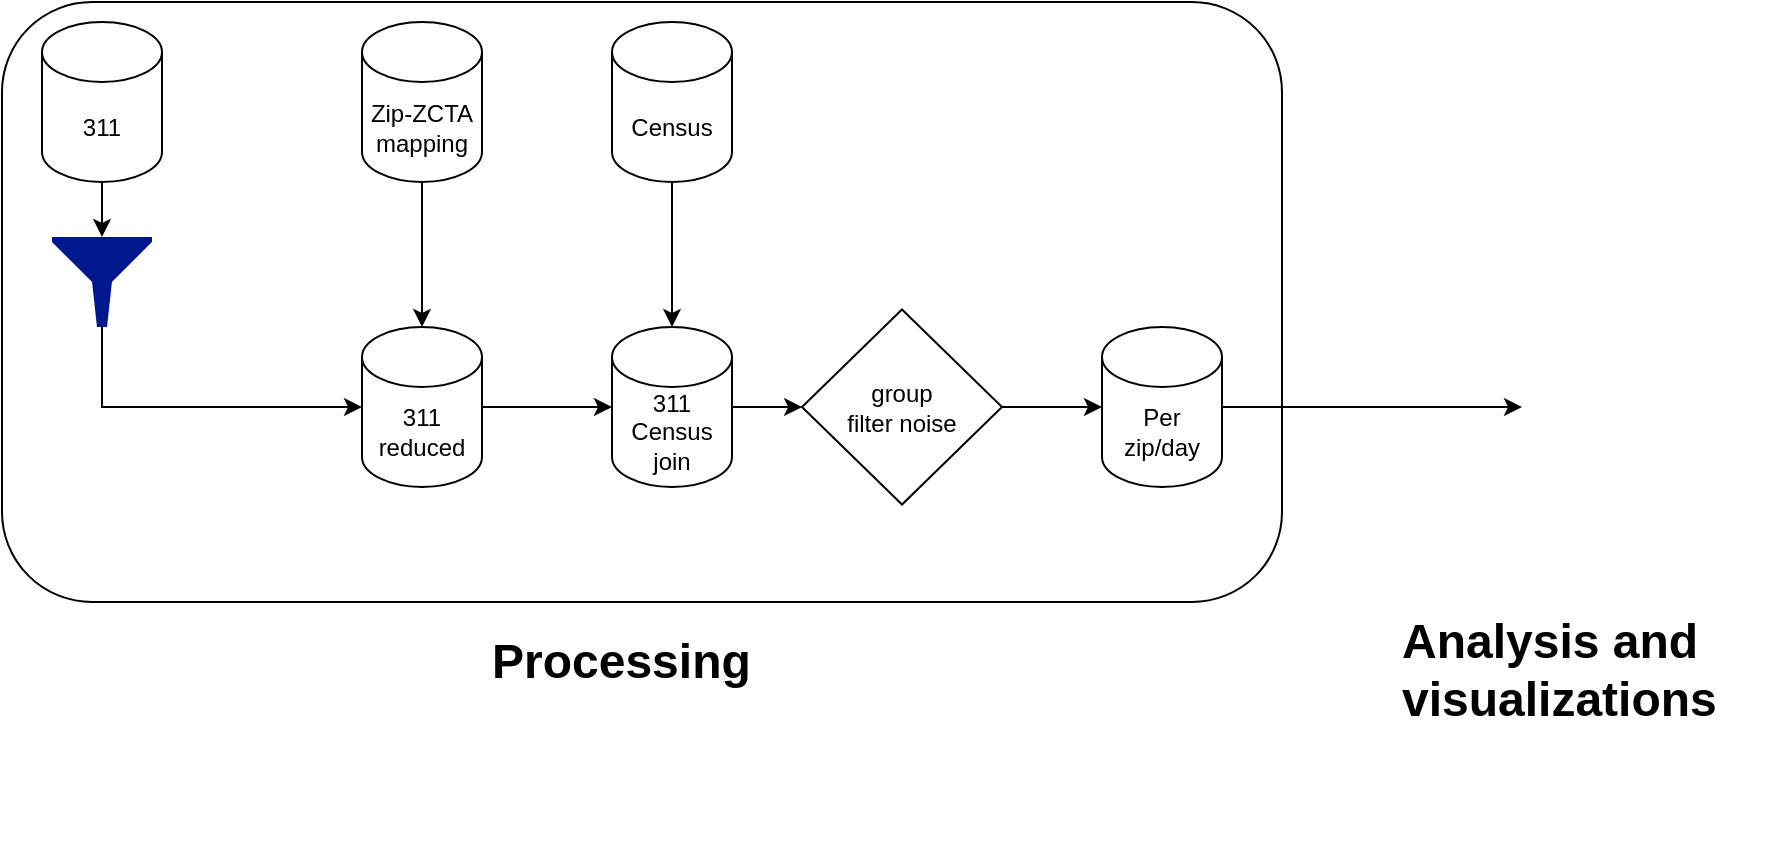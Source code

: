 <mxfile version="14.0.0" type="github">
  <diagram id="gOXbbLbBrHLEqTpnTvzm" name="Page-1">
    <mxGraphModel dx="1099" dy="1135" grid="1" gridSize="10" guides="1" tooltips="1" connect="1" arrows="0" fold="1" page="1" pageScale="1" pageWidth="850" pageHeight="1100" math="0" shadow="0">
      <root>
        <mxCell id="0" />
        <mxCell id="1" parent="0" />
        <mxCell id="bKgu3u-lsuvOuRAf6VTa-37" value="" style="rounded=1;whiteSpace=wrap;html=1;" parent="1" vertex="1">
          <mxGeometry x="90" y="120" width="640" height="300" as="geometry" />
        </mxCell>
        <mxCell id="bKgu3u-lsuvOuRAf6VTa-9" style="edgeStyle=orthogonalEdgeStyle;rounded=0;orthogonalLoop=1;jettySize=auto;html=1;exitX=0.5;exitY=1;exitDx=0;exitDy=0;exitPerimeter=0;entryX=0.5;entryY=0;entryDx=0;entryDy=0;entryPerimeter=0;" parent="1" source="bKgu3u-lsuvOuRAf6VTa-2" target="bKgu3u-lsuvOuRAf6VTa-6" edge="1">
          <mxGeometry relative="1" as="geometry" />
        </mxCell>
        <mxCell id="bKgu3u-lsuvOuRAf6VTa-2" value="&lt;div&gt;311&lt;/div&gt;" style="shape=cylinder3;whiteSpace=wrap;html=1;boundedLbl=1;backgroundOutline=1;size=15;" parent="1" vertex="1">
          <mxGeometry x="110" y="130" width="60" height="80" as="geometry" />
        </mxCell>
        <mxCell id="bKgu3u-lsuvOuRAf6VTa-29" style="edgeStyle=orthogonalEdgeStyle;rounded=0;orthogonalLoop=1;jettySize=auto;html=1;exitX=0.5;exitY=1;exitDx=0;exitDy=0;exitPerimeter=0;endArrow=classic;endFill=1;strokeColor=#000000;" parent="1" source="bKgu3u-lsuvOuRAf6VTa-3" target="bKgu3u-lsuvOuRAf6VTa-23" edge="1">
          <mxGeometry relative="1" as="geometry" />
        </mxCell>
        <mxCell id="bKgu3u-lsuvOuRAf6VTa-3" value="&lt;div&gt;Census&lt;/div&gt;" style="shape=cylinder3;whiteSpace=wrap;html=1;boundedLbl=1;backgroundOutline=1;size=15;" parent="1" vertex="1">
          <mxGeometry x="395" y="130" width="60" height="80" as="geometry" />
        </mxCell>
        <mxCell id="bKgu3u-lsuvOuRAf6VTa-13" style="edgeStyle=orthogonalEdgeStyle;rounded=0;orthogonalLoop=1;jettySize=auto;html=1;exitX=0.5;exitY=1;exitDx=0;exitDy=0;exitPerimeter=0;entryX=0.5;entryY=0;entryDx=0;entryDy=0;entryPerimeter=0;" parent="1" source="bKgu3u-lsuvOuRAf6VTa-4" target="bKgu3u-lsuvOuRAf6VTa-7" edge="1">
          <mxGeometry relative="1" as="geometry" />
        </mxCell>
        <mxCell id="bKgu3u-lsuvOuRAf6VTa-4" value="Zip-ZCTA mapping" style="shape=cylinder3;whiteSpace=wrap;html=1;boundedLbl=1;backgroundOutline=1;size=15;" parent="1" vertex="1">
          <mxGeometry x="270" y="130" width="60" height="80" as="geometry" />
        </mxCell>
        <mxCell id="ivacXZoAtBD-5RKts1cs-8" style="edgeStyle=orthogonalEdgeStyle;rounded=0;orthogonalLoop=1;jettySize=auto;html=1;exitX=1;exitY=0.5;exitDx=0;exitDy=0;exitPerimeter=0;" edge="1" parent="1" source="bKgu3u-lsuvOuRAf6VTa-5" target="bKgu3u-lsuvOuRAf6VTa-36">
          <mxGeometry relative="1" as="geometry" />
        </mxCell>
        <mxCell id="bKgu3u-lsuvOuRAf6VTa-5" value="Per zip/day" style="shape=cylinder3;whiteSpace=wrap;html=1;boundedLbl=1;backgroundOutline=1;size=15;" parent="1" vertex="1">
          <mxGeometry x="640" y="282.5" width="60" height="80" as="geometry" />
        </mxCell>
        <mxCell id="bKgu3u-lsuvOuRAf6VTa-14" style="edgeStyle=orthogonalEdgeStyle;rounded=0;orthogonalLoop=1;jettySize=auto;html=1;exitX=0.5;exitY=1;exitDx=0;exitDy=0;exitPerimeter=0;entryX=0;entryY=0.5;entryDx=0;entryDy=0;entryPerimeter=0;" parent="1" source="bKgu3u-lsuvOuRAf6VTa-6" target="bKgu3u-lsuvOuRAf6VTa-7" edge="1">
          <mxGeometry relative="1" as="geometry" />
        </mxCell>
        <mxCell id="bKgu3u-lsuvOuRAf6VTa-6" value="" style="aspect=fixed;pointerEvents=1;shadow=0;dashed=0;html=1;strokeColor=none;labelPosition=center;verticalLabelPosition=bottom;verticalAlign=top;align=center;fillColor=#00188D;shape=mxgraph.mscae.enterprise.filter" parent="1" vertex="1">
          <mxGeometry x="115" y="237.5" width="50" height="45" as="geometry" />
        </mxCell>
        <mxCell id="bKgu3u-lsuvOuRAf6VTa-27" style="edgeStyle=orthogonalEdgeStyle;rounded=0;orthogonalLoop=1;jettySize=auto;html=1;exitX=1;exitY=0.5;exitDx=0;exitDy=0;exitPerimeter=0;entryX=0;entryY=0.5;entryDx=0;entryDy=0;entryPerimeter=0;endArrow=classic;endFill=1;strokeColor=#000000;" parent="1" source="bKgu3u-lsuvOuRAf6VTa-7" target="bKgu3u-lsuvOuRAf6VTa-23" edge="1">
          <mxGeometry relative="1" as="geometry" />
        </mxCell>
        <mxCell id="bKgu3u-lsuvOuRAf6VTa-7" value="311 reduced" style="shape=cylinder3;whiteSpace=wrap;html=1;boundedLbl=1;backgroundOutline=1;size=15;" parent="1" vertex="1">
          <mxGeometry x="270" y="282.5" width="60" height="80" as="geometry" />
        </mxCell>
        <mxCell id="bKgu3u-lsuvOuRAf6VTa-34" style="edgeStyle=orthogonalEdgeStyle;rounded=0;orthogonalLoop=1;jettySize=auto;html=1;exitX=1;exitY=0.5;exitDx=0;exitDy=0;exitPerimeter=0;endArrow=classic;endFill=1;strokeColor=#000000;" parent="1" source="bKgu3u-lsuvOuRAf6VTa-23" target="bKgu3u-lsuvOuRAf6VTa-30" edge="1">
          <mxGeometry relative="1" as="geometry" />
        </mxCell>
        <mxCell id="bKgu3u-lsuvOuRAf6VTa-23" value="311&lt;div&gt;Census&lt;/div&gt;&lt;div&gt;join&lt;br&gt;&lt;/div&gt;" style="shape=cylinder3;whiteSpace=wrap;html=1;boundedLbl=1;backgroundOutline=1;size=15;" parent="1" vertex="1">
          <mxGeometry x="395" y="282.5" width="60" height="80" as="geometry" />
        </mxCell>
        <mxCell id="bKgu3u-lsuvOuRAf6VTa-35" style="edgeStyle=orthogonalEdgeStyle;rounded=0;orthogonalLoop=1;jettySize=auto;html=1;exitX=1;exitY=0.5;exitDx=0;exitDy=0;entryX=0;entryY=0.5;entryDx=0;entryDy=0;entryPerimeter=0;endArrow=classic;endFill=1;strokeColor=#000000;" parent="1" source="bKgu3u-lsuvOuRAf6VTa-30" target="bKgu3u-lsuvOuRAf6VTa-5" edge="1">
          <mxGeometry relative="1" as="geometry" />
        </mxCell>
        <mxCell id="bKgu3u-lsuvOuRAf6VTa-30" value="&lt;div&gt;group&lt;/div&gt;&lt;div&gt;filter noise&lt;br&gt;&lt;/div&gt;" style="rhombus;whiteSpace=wrap;html=1;" parent="1" vertex="1">
          <mxGeometry x="490" y="273.75" width="100" height="97.5" as="geometry" />
        </mxCell>
        <mxCell id="bKgu3u-lsuvOuRAf6VTa-36" value="" style="shape=image;html=1;verticalAlign=top;verticalLabelPosition=bottom;labelBackgroundColor=#ffffff;imageAspect=0;aspect=fixed;image=https://cdn4.iconfinder.com/data/icons/logos-and-brands/512/267_Python_logo-128.png" parent="1" vertex="1">
          <mxGeometry x="850" y="292.5" width="60" height="60" as="geometry" />
        </mxCell>
        <mxCell id="ivacXZoAtBD-5RKts1cs-2" value="" style="shape=image;verticalLabelPosition=bottom;labelBackgroundColor=#ffffff;verticalAlign=top;aspect=fixed;imageAspect=0;image=https://spark.apache.org/docs/latest/api/python/_static/spark-logo-hd.png;" vertex="1" parent="1">
          <mxGeometry x="590" y="130.0" width="124" height="79.57" as="geometry" />
        </mxCell>
        <mxCell id="ivacXZoAtBD-5RKts1cs-5" value="&lt;h1&gt;Processing&lt;/h1&gt;&lt;p&gt;&lt;br&gt;&lt;/p&gt;" style="text;html=1;strokeColor=none;fillColor=none;spacing=5;spacingTop=-20;whiteSpace=wrap;overflow=hidden;rounded=0;" vertex="1" parent="1">
          <mxGeometry x="330" y="430" width="190" height="120" as="geometry" />
        </mxCell>
        <mxCell id="ivacXZoAtBD-5RKts1cs-6" value="&lt;h1&gt;Analysis and visualizations&lt;/h1&gt;&lt;p&gt;&lt;br&gt;&lt;/p&gt;" style="text;html=1;strokeColor=none;fillColor=none;spacing=5;spacingTop=-20;whiteSpace=wrap;overflow=hidden;rounded=0;" vertex="1" parent="1">
          <mxGeometry x="785" y="420" width="190" height="120" as="geometry" />
        </mxCell>
      </root>
    </mxGraphModel>
  </diagram>
</mxfile>
